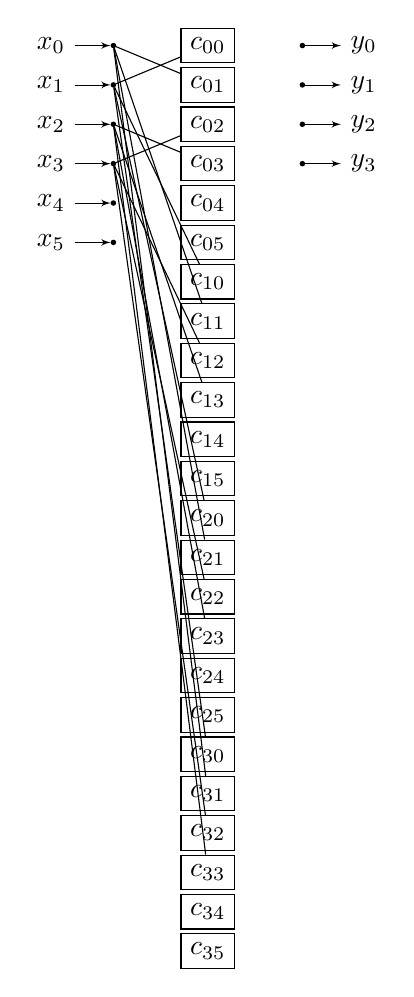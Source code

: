 % Define two helper counters
\begin{tikzpicture}[yscale=0.5, xscale=1.2, node distance=0.3cm, auto]
    \tikzstyle{n} = [circle, fill, minimum size=2pt, inner sep=0pt, outer sep=0pt]
    \tikzstyle{mul} = [circle, draw, inner sep=0pt]
    \tikzstyle{addconstant} = [rectangle, draw]

    % line styles
    \tikzstyle{add} = [-]
    \tikzstyle{subtract} = [densely dotted]

    \newcounter{col}

    % Draw inputs
    \foreach \x in {0,...,5}
    {
        \node (x\x)
            [n, pin={[pin edge={latex'-, black}] left : $x_{\x}$}]
            at (\arabic{col},-\x)
            {};
    }

    \stepcounter{col}

    \newcounter{cidx}
    % Constants c00..c35
    \foreach \crow in {0,...,3}
        \foreach \ccol in {0,...,5}
        {
            \node (c\crow\ccol)
                [addconstant]
                at (\arabic{col},-\arabic{cidx})
                {$c_{\crow\ccol}$};
            \stepcounter{cidx}
        }

    \path (x0) edge[add] (c01);
    \path (x0) edge[add] (c11);
    \path (x0) edge[add] (c21);
    \path (x0) edge[add] (c31);

    \path (x1) edge[add] (c00);
    \path (x1) edge[add] (c10);
    \path (x1) edge[add] (c20);
    \path (x1) edge[add] (c30);

    \path (x2) edge[add] (c03);
    \path (x2) edge[add] (c13);
    \path (x2) edge[add] (c23);
    \path (x2) edge[add] (c33);

    \path (x3) edge[add] (c02);
    \path (x3) edge[add] (c12);
    \path (x3) edge[add] (c22);
    \path (x3) edge[add] (c32);

    \stepcounter{col}

    % yi
    % \newcounter{yi}
    % \foreach \ya / \yb in {0/1, 0/0, 1/0, 1/1}
    % {
    %     \stepcounter{yi}
    %     \node (yi\ya\yb) 
    %         [n, label={above : \tiny $y_{\ya\yb}$}]
    %         at (\arabic{col},-\arabic{yi})
    %         {};
    % }

    % new column
    % \stepcounter{col}

    % Draw outputs
    \foreach \y in {0,...,3}
    {
        \node (y\y) 
            [n, pin={[pin edge={-latex', black}] right : $y_{\y}$}]
            at (\arabic{col},-\y)
            {};
    }

    % \path (x0) edge[add] (y2);
    % \path (x0) edge[subtract] (y3);
\end{tikzpicture}
